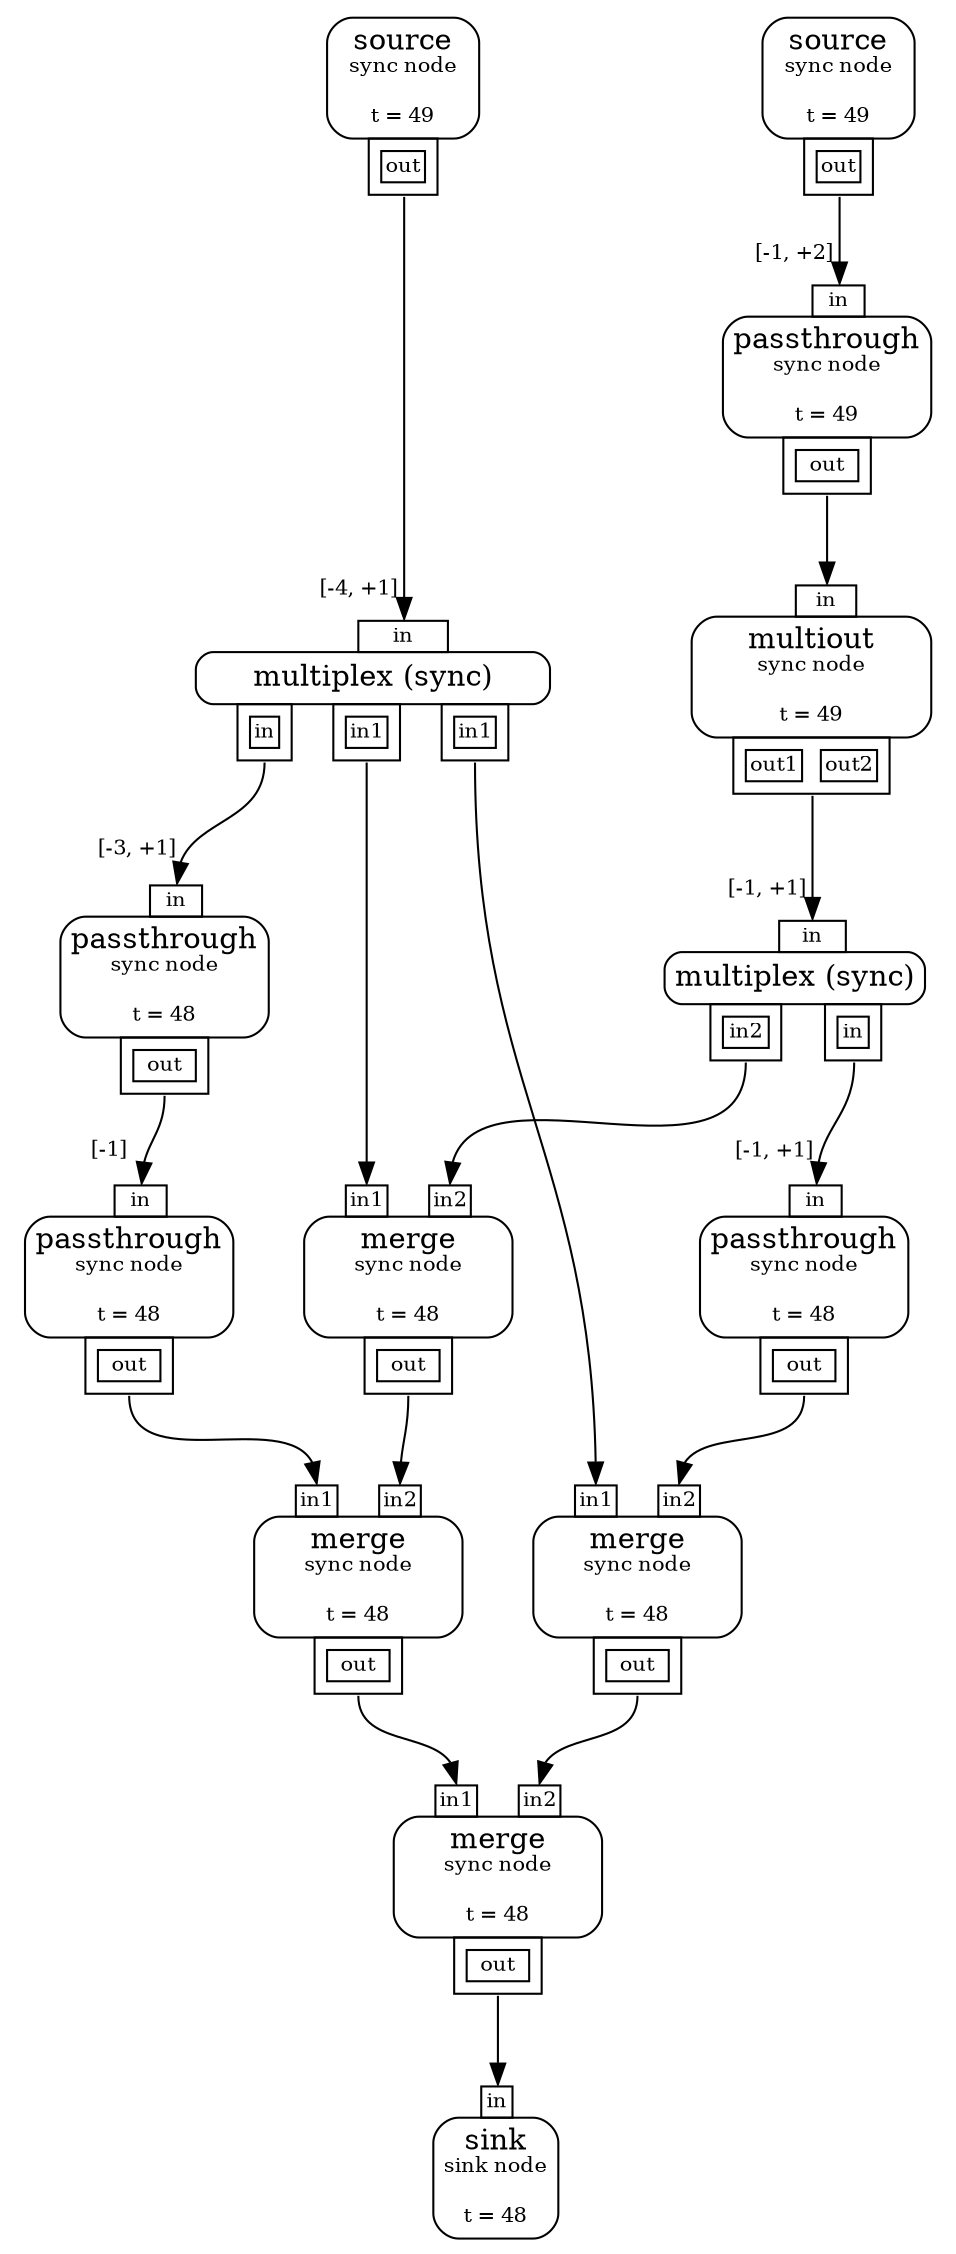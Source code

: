 digraph G{
	rankdir=TB
	node0 [shape=plaintext label=<
<TABLE BORDER="0" CELLBORDER="0" CELLSPACING="0" CELLPADDING="0"><TR><TD COLSPAN="1" BORDER="1" STYLE="ROUNDED" CELLPADDING="4" COLOR="black">source<BR/><FONT POINT-SIZE="10">sync node</FONT><BR/><BR/><FONT POINT-SIZE="10">t = 49</FONT></TD></TR><TR><TD COLSPAN="1" BORDER="0"><TABLE BORDER="0" CELLBORDER="0" CELLSPACING="0" CELLPADDING="0"><TR><TD WIDTH="20"></TD><TD BORDER="1" CELLPADDING="3" PORT="out1" COLOR="black"><TABLE BORDER="0" CELLSPACING="2"><TR CELLPADDING="1"><TD BORDER="1" CELLPADDING="1"><FONT POINT-SIZE="10">out</FONT></TD></TR></TABLE></TD><TD WIDTH="20"></TD></TR></TABLE></TD></TR></TABLE>
>];
	node2 [shape=plaintext label=<
<TABLE BORDER="0" CELLBORDER="0" CELLSPACING="0" CELLPADDING="0"><TR><TD WIDTH="20"></TD><TD BORDER="1" CELLPADDING="1" PORT="in3" COLOR="black"><FONT POINT-SIZE="10">in</FONT></TD><TD WIDTH="20"></TD></TR><TR><TD COLSPAN="3" BORDER="1" STYLE="ROUNDED" CELLPADDING="4" COLOR="black">multiplex (sync)</TD></TR><TR><TD COLSPAN="3" BORDER="0"><TABLE BORDER="0" CELLBORDER="0" CELLSPACING="0" CELLPADDING="0"><TR><TD WIDTH="20"></TD><TD BORDER="1" CELLPADDING="3" PORT="out4" COLOR="black"><TABLE BORDER="0" CELLSPACING="2"><TR CELLPADDING="1"><TD BORDER="1" CELLPADDING="1"><FONT POINT-SIZE="10">in</FONT></TD></TR></TABLE></TD><TD WIDTH="20"></TD><TD BORDER="1" CELLPADDING="3" PORT="out5" COLOR="black"><TABLE BORDER="0" CELLSPACING="2"><TR CELLPADDING="1"><TD BORDER="1" CELLPADDING="1"><FONT POINT-SIZE="10">in1</FONT></TD></TR></TABLE></TD><TD WIDTH="20"></TD><TD BORDER="1" CELLPADDING="3" PORT="out6" COLOR="black"><TABLE BORDER="0" CELLSPACING="2"><TR CELLPADDING="1"><TD BORDER="1" CELLPADDING="1"><FONT POINT-SIZE="10">in1</FONT></TD></TR></TABLE></TD><TD WIDTH="20"></TD></TR></TABLE></TD></TR></TABLE>
>];
	node7 [shape=plaintext label=<
<TABLE BORDER="0" CELLBORDER="0" CELLSPACING="0" CELLPADDING="0"><TR><TD WIDTH="20"></TD><TD BORDER="1" CELLPADDING="1" PORT="in8" COLOR="black"><FONT POINT-SIZE="10">in</FONT></TD><TD WIDTH="20"></TD></TR><TR><TD COLSPAN="3" BORDER="1" STYLE="ROUNDED" CELLPADDING="4" COLOR="black">passthrough<BR/><FONT POINT-SIZE="10">sync node</FONT><BR/><BR/><FONT POINT-SIZE="10">t = 48</FONT></TD></TR><TR><TD COLSPAN="3" BORDER="0"><TABLE BORDER="0" CELLBORDER="0" CELLSPACING="0" CELLPADDING="0"><TR><TD WIDTH="20"></TD><TD BORDER="1" CELLPADDING="3" PORT="out9" COLOR="black"><TABLE BORDER="0" CELLSPACING="2"><TR CELLPADDING="1"><TD BORDER="1" CELLPADDING="1"><FONT POINT-SIZE="10">out</FONT></TD></TR></TABLE></TD><TD WIDTH="20"></TD></TR></TABLE></TD></TR></TABLE>
>];
	node10 [shape=plaintext label=<
<TABLE BORDER="0" CELLBORDER="0" CELLSPACING="0" CELLPADDING="0"><TR><TD WIDTH="20"></TD><TD BORDER="1" CELLPADDING="1" PORT="in11" COLOR="black"><FONT POINT-SIZE="10">in</FONT></TD><TD WIDTH="20"></TD></TR><TR><TD COLSPAN="3" BORDER="1" STYLE="ROUNDED" CELLPADDING="4" COLOR="black">passthrough<BR/><FONT POINT-SIZE="10">sync node</FONT><BR/><BR/><FONT POINT-SIZE="10">t = 48</FONT></TD></TR><TR><TD COLSPAN="3" BORDER="0"><TABLE BORDER="0" CELLBORDER="0" CELLSPACING="0" CELLPADDING="0"><TR><TD WIDTH="20"></TD><TD BORDER="1" CELLPADDING="3" PORT="out12" COLOR="black"><TABLE BORDER="0" CELLSPACING="2"><TR CELLPADDING="1"><TD BORDER="1" CELLPADDING="1"><FONT POINT-SIZE="10">out</FONT></TD></TR></TABLE></TD><TD WIDTH="20"></TD></TR></TABLE></TD></TR></TABLE>
>];
	node13 [shape=plaintext label=<
<TABLE BORDER="0" CELLBORDER="0" CELLSPACING="0" CELLPADDING="0"><TR><TD COLSPAN="1" BORDER="1" STYLE="ROUNDED" CELLPADDING="4" COLOR="black">source<BR/><FONT POINT-SIZE="10">sync node</FONT><BR/><BR/><FONT POINT-SIZE="10">t = 49</FONT></TD></TR><TR><TD COLSPAN="1" BORDER="0"><TABLE BORDER="0" CELLBORDER="0" CELLSPACING="0" CELLPADDING="0"><TR><TD WIDTH="20"></TD><TD BORDER="1" CELLPADDING="3" PORT="out14" COLOR="black"><TABLE BORDER="0" CELLSPACING="2"><TR CELLPADDING="1"><TD BORDER="1" CELLPADDING="1"><FONT POINT-SIZE="10">out</FONT></TD></TR></TABLE></TD><TD WIDTH="20"></TD></TR></TABLE></TD></TR></TABLE>
>];
	node15 [shape=plaintext label=<
<TABLE BORDER="0" CELLBORDER="0" CELLSPACING="0" CELLPADDING="0"><TR><TD WIDTH="20"></TD><TD BORDER="1" CELLPADDING="1" PORT="in16" COLOR="black"><FONT POINT-SIZE="10">in</FONT></TD><TD WIDTH="20"></TD></TR><TR><TD COLSPAN="3" BORDER="1" STYLE="ROUNDED" CELLPADDING="4" COLOR="black">passthrough<BR/><FONT POINT-SIZE="10">sync node</FONT><BR/><BR/><FONT POINT-SIZE="10">t = 49</FONT></TD></TR><TR><TD COLSPAN="3" BORDER="0"><TABLE BORDER="0" CELLBORDER="0" CELLSPACING="0" CELLPADDING="0"><TR><TD WIDTH="20"></TD><TD BORDER="1" CELLPADDING="3" PORT="out17" COLOR="black"><TABLE BORDER="0" CELLSPACING="2"><TR CELLPADDING="1"><TD BORDER="1" CELLPADDING="1"><FONT POINT-SIZE="10">out</FONT></TD></TR></TABLE></TD><TD WIDTH="20"></TD></TR></TABLE></TD></TR></TABLE>
>];
	node18 [shape=plaintext label=<
<TABLE BORDER="0" CELLBORDER="0" CELLSPACING="0" CELLPADDING="0"><TR><TD WIDTH="20"></TD><TD BORDER="1" CELLPADDING="1" PORT="in19" COLOR="black"><FONT POINT-SIZE="10">in</FONT></TD><TD WIDTH="20"></TD></TR><TR><TD COLSPAN="3" BORDER="1" STYLE="ROUNDED" CELLPADDING="4" COLOR="black">multiout<BR/><FONT POINT-SIZE="10">sync node</FONT><BR/><BR/><FONT POINT-SIZE="10">t = 49</FONT></TD></TR><TR><TD COLSPAN="3" BORDER="0"><TABLE BORDER="0" CELLBORDER="0" CELLSPACING="0" CELLPADDING="0"><TR><TD WIDTH="20"></TD><TD BORDER="1" CELLPADDING="3" PORT="out20" COLOR="black"><TABLE BORDER="0" CELLSPACING="2"><TR CELLPADDING="1"><TD BORDER="1" CELLPADDING="1"><FONT POINT-SIZE="10">out1</FONT></TD><TD WIDTH="5"></TD><TD BORDER="1" CELLPADDING="1"><FONT POINT-SIZE="10">out2</FONT></TD></TR></TABLE></TD><TD WIDTH="20"></TD></TR></TABLE></TD></TR></TABLE>
>];
	node21 [shape=plaintext label=<
<TABLE BORDER="0" CELLBORDER="0" CELLSPACING="0" CELLPADDING="0"><TR><TD WIDTH="20"></TD><TD BORDER="1" CELLPADDING="1" PORT="in22" COLOR="black"><FONT POINT-SIZE="10">in</FONT></TD><TD WIDTH="20"></TD></TR><TR><TD COLSPAN="3" BORDER="1" STYLE="ROUNDED" CELLPADDING="4" COLOR="black">multiplex (sync)</TD></TR><TR><TD COLSPAN="3" BORDER="0"><TABLE BORDER="0" CELLBORDER="0" CELLSPACING="0" CELLPADDING="0"><TR><TD WIDTH="20"></TD><TD BORDER="1" CELLPADDING="3" PORT="out23" COLOR="black"><TABLE BORDER="0" CELLSPACING="2"><TR CELLPADDING="1"><TD BORDER="1" CELLPADDING="1"><FONT POINT-SIZE="10">in2</FONT></TD></TR></TABLE></TD><TD WIDTH="20"></TD><TD BORDER="1" CELLPADDING="3" PORT="out24" COLOR="black"><TABLE BORDER="0" CELLSPACING="2"><TR CELLPADDING="1"><TD BORDER="1" CELLPADDING="1"><FONT POINT-SIZE="10">in</FONT></TD></TR></TABLE></TD><TD WIDTH="20"></TD></TR></TABLE></TD></TR></TABLE>
>];
	node25 [shape=plaintext label=<
<TABLE BORDER="0" CELLBORDER="0" CELLSPACING="0" CELLPADDING="0"><TR><TD WIDTH="20"></TD><TD BORDER="1" CELLPADDING="1" PORT="in26" COLOR="black"><FONT POINT-SIZE="10">in1</FONT></TD><TD WIDTH="20"></TD><TD BORDER="1" CELLPADDING="1" PORT="in27" COLOR="black"><FONT POINT-SIZE="10">in2</FONT></TD><TD WIDTH="20"></TD></TR><TR><TD COLSPAN="5" BORDER="1" STYLE="ROUNDED" CELLPADDING="4" COLOR="black">merge<BR/><FONT POINT-SIZE="10">sync node</FONT><BR/><BR/><FONT POINT-SIZE="10">t = 48</FONT></TD></TR><TR><TD COLSPAN="5" BORDER="0"><TABLE BORDER="0" CELLBORDER="0" CELLSPACING="0" CELLPADDING="0"><TR><TD WIDTH="20"></TD><TD BORDER="1" CELLPADDING="3" PORT="out28" COLOR="black"><TABLE BORDER="0" CELLSPACING="2"><TR CELLPADDING="1"><TD BORDER="1" CELLPADDING="1"><FONT POINT-SIZE="10">out</FONT></TD></TR></TABLE></TD><TD WIDTH="20"></TD></TR></TABLE></TD></TR></TABLE>
>];
	node29 [shape=plaintext label=<
<TABLE BORDER="0" CELLBORDER="0" CELLSPACING="0" CELLPADDING="0"><TR><TD WIDTH="20"></TD><TD BORDER="1" CELLPADDING="1" PORT="in30" COLOR="black"><FONT POINT-SIZE="10">in1</FONT></TD><TD WIDTH="20"></TD><TD BORDER="1" CELLPADDING="1" PORT="in31" COLOR="black"><FONT POINT-SIZE="10">in2</FONT></TD><TD WIDTH="20"></TD></TR><TR><TD COLSPAN="5" BORDER="1" STYLE="ROUNDED" CELLPADDING="4" COLOR="black">merge<BR/><FONT POINT-SIZE="10">sync node</FONT><BR/><BR/><FONT POINT-SIZE="10">t = 48</FONT></TD></TR><TR><TD COLSPAN="5" BORDER="0"><TABLE BORDER="0" CELLBORDER="0" CELLSPACING="0" CELLPADDING="0"><TR><TD WIDTH="20"></TD><TD BORDER="1" CELLPADDING="3" PORT="out32" COLOR="black"><TABLE BORDER="0" CELLSPACING="2"><TR CELLPADDING="1"><TD BORDER="1" CELLPADDING="1"><FONT POINT-SIZE="10">out</FONT></TD></TR></TABLE></TD><TD WIDTH="20"></TD></TR></TABLE></TD></TR></TABLE>
>];
	node33 [shape=plaintext label=<
<TABLE BORDER="0" CELLBORDER="0" CELLSPACING="0" CELLPADDING="0"><TR><TD WIDTH="20"></TD><TD BORDER="1" CELLPADDING="1" PORT="in34" COLOR="black"><FONT POINT-SIZE="10">in</FONT></TD><TD WIDTH="20"></TD></TR><TR><TD COLSPAN="3" BORDER="1" STYLE="ROUNDED" CELLPADDING="4" COLOR="black">passthrough<BR/><FONT POINT-SIZE="10">sync node</FONT><BR/><BR/><FONT POINT-SIZE="10">t = 48</FONT></TD></TR><TR><TD COLSPAN="3" BORDER="0"><TABLE BORDER="0" CELLBORDER="0" CELLSPACING="0" CELLPADDING="0"><TR><TD WIDTH="20"></TD><TD BORDER="1" CELLPADDING="3" PORT="out35" COLOR="black"><TABLE BORDER="0" CELLSPACING="2"><TR CELLPADDING="1"><TD BORDER="1" CELLPADDING="1"><FONT POINT-SIZE="10">out</FONT></TD></TR></TABLE></TD><TD WIDTH="20"></TD></TR></TABLE></TD></TR></TABLE>
>];
	node36 [shape=plaintext label=<
<TABLE BORDER="0" CELLBORDER="0" CELLSPACING="0" CELLPADDING="0"><TR><TD WIDTH="20"></TD><TD BORDER="1" CELLPADDING="1" PORT="in37" COLOR="black"><FONT POINT-SIZE="10">in1</FONT></TD><TD WIDTH="20"></TD><TD BORDER="1" CELLPADDING="1" PORT="in38" COLOR="black"><FONT POINT-SIZE="10">in2</FONT></TD><TD WIDTH="20"></TD></TR><TR><TD COLSPAN="5" BORDER="1" STYLE="ROUNDED" CELLPADDING="4" COLOR="black">merge<BR/><FONT POINT-SIZE="10">sync node</FONT><BR/><BR/><FONT POINT-SIZE="10">t = 48</FONT></TD></TR><TR><TD COLSPAN="5" BORDER="0"><TABLE BORDER="0" CELLBORDER="0" CELLSPACING="0" CELLPADDING="0"><TR><TD WIDTH="20"></TD><TD BORDER="1" CELLPADDING="3" PORT="out39" COLOR="black"><TABLE BORDER="0" CELLSPACING="2"><TR CELLPADDING="1"><TD BORDER="1" CELLPADDING="1"><FONT POINT-SIZE="10">out</FONT></TD></TR></TABLE></TD><TD WIDTH="20"></TD></TR></TABLE></TD></TR></TABLE>
>];
	node40 [shape=plaintext label=<
<TABLE BORDER="0" CELLBORDER="0" CELLSPACING="0" CELLPADDING="0"><TR><TD WIDTH="20"></TD><TD BORDER="1" CELLPADDING="1" PORT="in41" COLOR="black"><FONT POINT-SIZE="10">in1</FONT></TD><TD WIDTH="20"></TD><TD BORDER="1" CELLPADDING="1" PORT="in42" COLOR="black"><FONT POINT-SIZE="10">in2</FONT></TD><TD WIDTH="20"></TD></TR><TR><TD COLSPAN="5" BORDER="1" STYLE="ROUNDED" CELLPADDING="4" COLOR="black">merge<BR/><FONT POINT-SIZE="10">sync node</FONT><BR/><BR/><FONT POINT-SIZE="10">t = 48</FONT></TD></TR><TR><TD COLSPAN="5" BORDER="0"><TABLE BORDER="0" CELLBORDER="0" CELLSPACING="0" CELLPADDING="0"><TR><TD WIDTH="20"></TD><TD BORDER="1" CELLPADDING="3" PORT="out43" COLOR="black"><TABLE BORDER="0" CELLSPACING="2"><TR CELLPADDING="1"><TD BORDER="1" CELLPADDING="1"><FONT POINT-SIZE="10">out</FONT></TD></TR></TABLE></TD><TD WIDTH="20"></TD></TR></TABLE></TD></TR></TABLE>
>];
	node44 [shape=plaintext label=<
<TABLE BORDER="0" CELLBORDER="0" CELLSPACING="0" CELLPADDING="0"><TR><TD WIDTH="20"></TD><TD BORDER="1" CELLPADDING="1" PORT="in45" COLOR="black"><FONT POINT-SIZE="10">in</FONT></TD><TD WIDTH="20"></TD></TR><TR><TD COLSPAN="3" BORDER="1" STYLE="ROUNDED" CELLPADDING="4" COLOR="black">sink<BR/><FONT POINT-SIZE="10">sink node</FONT><BR/><BR/><FONT POINT-SIZE="10">t = 48</FONT></TD></TR></TABLE>
>];
	node0:out1 -> node2:in3 [style="", arrowhead="normal", color=black, headlabel=<[-4, +1]     >, fontsize=10, labelangle=45, labeldistance=2.0, labelfontcolor=black];
	node2:out4 -> node7:in8 [style="", arrowhead="normal", color=black, headlabel=<[-3, +1]     >, fontsize=10, labelangle=45, labeldistance=2.0, labelfontcolor=black];
	node7:out9 -> node10:in11 [style="", arrowhead="normal", color=black, headlabel=<[-1]  >, fontsize=10, labelangle=45, labeldistance=2.0, labelfontcolor=black];
	node13:out14 -> node15:in16 [style="", arrowhead="normal", color=black, headlabel=<[-1, +2]     >, fontsize=10, labelangle=45, labeldistance=2.0, labelfontcolor=black];
	node15:out17 -> node18:in19 [style="", arrowhead="normal", color=black, headlabel=<>, fontsize=10, labelangle=45, labeldistance=2.0, labelfontcolor=black];
	node18:out20 -> node21:in22 [style="", arrowhead="normal", color=black, headlabel=<[-1, +1]     >, fontsize=10, labelangle=45, labeldistance=2.0, labelfontcolor=black];
	node2:out5 -> node25:in26 [style="", arrowhead="normal", color=black, headlabel=<>, fontsize=10, labelangle=45, labeldistance=2.0, labelfontcolor=black];
	node21:out23 -> node25:in27 [style="", arrowhead="normal", color=black, headlabel=<>, fontsize=10, labelangle=45, labeldistance=2.0, labelfontcolor=black];
	node10:out12 -> node29:in30 [style="", arrowhead="normal", color=black, headlabel=<>, fontsize=10, labelangle=45, labeldistance=2.0, labelfontcolor=black];
	node25:out28 -> node29:in31 [style="", arrowhead="normal", color=black, headlabel=<>, fontsize=10, labelangle=45, labeldistance=2.0, labelfontcolor=black];
	node21:out24 -> node33:in34 [style="", arrowhead="normal", color=black, headlabel=<[-1, +1]     >, fontsize=10, labelangle=45, labeldistance=2.0, labelfontcolor=black];
	node2:out6 -> node36:in37 [style="", arrowhead="normal", color=black, headlabel=<>, fontsize=10, labelangle=45, labeldistance=2.0, labelfontcolor=black];
	node33:out35 -> node36:in38 [style="", arrowhead="normal", color=black, headlabel=<>, fontsize=10, labelangle=45, labeldistance=2.0, labelfontcolor=black];
	node29:out32 -> node40:in41 [style="", arrowhead="normal", color=black, headlabel=<>, fontsize=10, labelangle=45, labeldistance=2.0, labelfontcolor=black];
	node36:out39 -> node40:in42 [style="", arrowhead="normal", color=black, headlabel=<>, fontsize=10, labelangle=45, labeldistance=2.0, labelfontcolor=black];
	node40:out43 -> node44:in45 [style="", arrowhead="normal", color=black, headlabel=<>, fontsize=10, labelangle=45, labeldistance=2.0, labelfontcolor=black];
	{rank=source; node0 node13}
	{rank=sink; node44}
}
